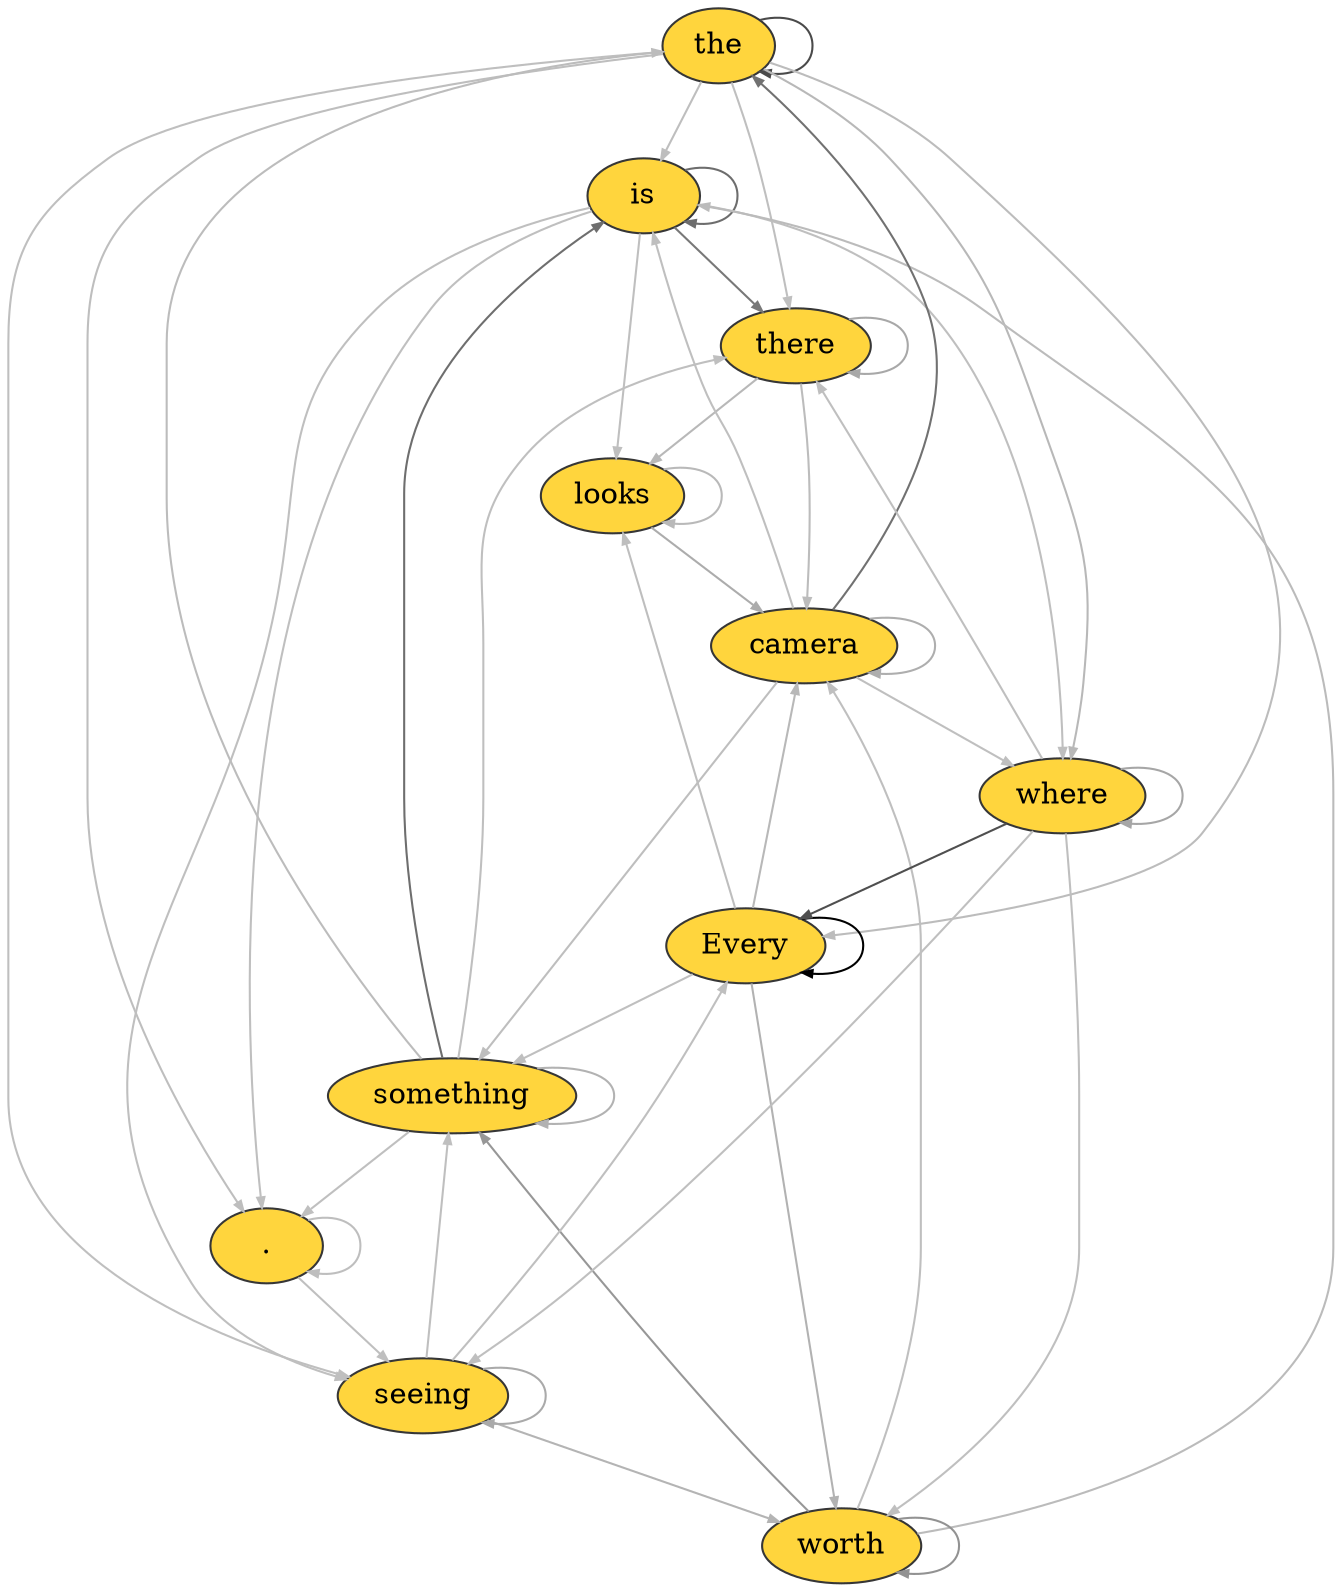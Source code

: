 digraph "3-gram" {
	graph [dpi=300]
	5 [label=the color="#363636" fillcolor="#ffd53d" shape=oval style=filled]
	16 [label=is color="#363636" fillcolor="#ffd53d" shape=oval style=filled]
	89 [label=there color="#363636" fillcolor="#ffd53d" shape=oval style=filled]
	402 [label=something color="#363636" fillcolor="#ffd53d" shape=oval style=filled]
	479 [label="." color="#363636" fillcolor="#ffd53d" shape=oval style=filled]
	966 [label=worth color="#363636" fillcolor="#ffd53d" shape=oval style=filled]
	1326 [label=looks color="#363636" fillcolor="#ffd53d" shape=oval style=filled]
	1782 [label=seeing color="#363636" fillcolor="#ffd53d" shape=oval style=filled]
	2280 [label=camera color="#363636" fillcolor="#ffd53d" shape=oval style=filled]
	7682 [label=Every color="#363636" fillcolor="#ffd53d" shape=oval style=filled]
	8569 [label=where color="#363636" fillcolor="#ffd53d" shape=oval style=filled]
	5 -> 5 [arrowsize=0.5 color="#4a4a4a"]
	5 -> 16 [arrowsize=0.5 color="#bebebe"]
	5 -> 89 [arrowsize=0.5 color="#bfbfbf"]
	5 -> 479 [arrowsize=0.5 color="#bebebe"]
	5 -> 1782 [arrowsize=0.5 color="#bfbfbf"]
	5 -> 7682 [arrowsize=0.5 color="#bcbcbc"]
	5 -> 8569 [arrowsize=0.5 color="#b8b8b8"]
	16 -> 16 [arrowsize=0.5 color="#6d6d6d"]
	16 -> 89 [arrowsize=0.5 color="#787878"]
	16 -> 479 [arrowsize=0.5 color="#bfbfbf"]
	16 -> 1326 [arrowsize=0.5 color="#bfbfbf"]
	16 -> 1782 [arrowsize=0.5 color="#bfbfbf"]
	16 -> 8569 [arrowsize=0.5 color="#bfbfbf"]
	89 -> 89 [arrowsize=0.5 color="#a8a8a8"]
	89 -> 1326 [arrowsize=0.5 color="#b8b8b8"]
	89 -> 2280 [arrowsize=0.5 color="#bcbcbc"]
	402 -> 5 [arrowsize=0.5 color="#bcbcbc"]
	402 -> 16 [arrowsize=0.5 color="#6e6e6e"]
	402 -> 89 [arrowsize=0.5 color="#bfbfbf"]
	402 -> 402 [arrowsize=0.5 color="#b2b2b2"]
	402 -> 479 [arrowsize=0.5 color="#bfbfbf"]
	479 -> 479 [arrowsize=0.5 color="#bebebe"]
	479 -> 1782 [arrowsize=0.5 color="#bfbfbf"]
	966 -> 16 [arrowsize=0.5 color="#bbbbbb"]
	966 -> 402 [arrowsize=0.5 color="#979797"]
	966 -> 966 [arrowsize=0.5 color="#929292"]
	966 -> 2280 [arrowsize=0.5 color="#bfbfbf"]
	1326 -> 1326 [arrowsize=0.5 color="#b9b9b9"]
	1326 -> 2280 [arrowsize=0.5 color="#acacac"]
	1782 -> 402 [arrowsize=0.5 color="#bfbfbf"]
	1782 -> 966 [arrowsize=0.5 color="#b4b4b4"]
	1782 -> 1782 [arrowsize=0.5 color="#aaaaaa"]
	1782 -> 7682 [arrowsize=0.5 color="#bfbfbf"]
	2280 -> 5 [arrowsize=0.5 color="#717171"]
	2280 -> 16 [arrowsize=0.5 color="#bfbfbf"]
	2280 -> 402 [arrowsize=0.5 color="#bebebe"]
	2280 -> 2280 [arrowsize=0.5 color="#aeaeae"]
	2280 -> 8569 [arrowsize=0.5 color="#bfbfbf"]
	7682 -> 402 [arrowsize=0.5 color="#bfbfbf"]
	7682 -> 966 [arrowsize=0.5 color="#b2b2b2"]
	7682 -> 1326 [arrowsize=0.5 color="#bebebe"]
	7682 -> 2280 [arrowsize=0.5 color="#b8b8b8"]
	7682 -> 7682 [arrowsize=0.5 color="#000000"]
	8569 -> 89 [arrowsize=0.5 color="#bfbfbf"]
	8569 -> 966 [arrowsize=0.5 color="#bfbfbf"]
	8569 -> 1782 [arrowsize=0.5 color="#bfbfbf"]
	8569 -> 7682 [arrowsize=0.5 color="#4f4f4f"]
	8569 -> 8569 [arrowsize=0.5 color="#a6a6a6"]
}
